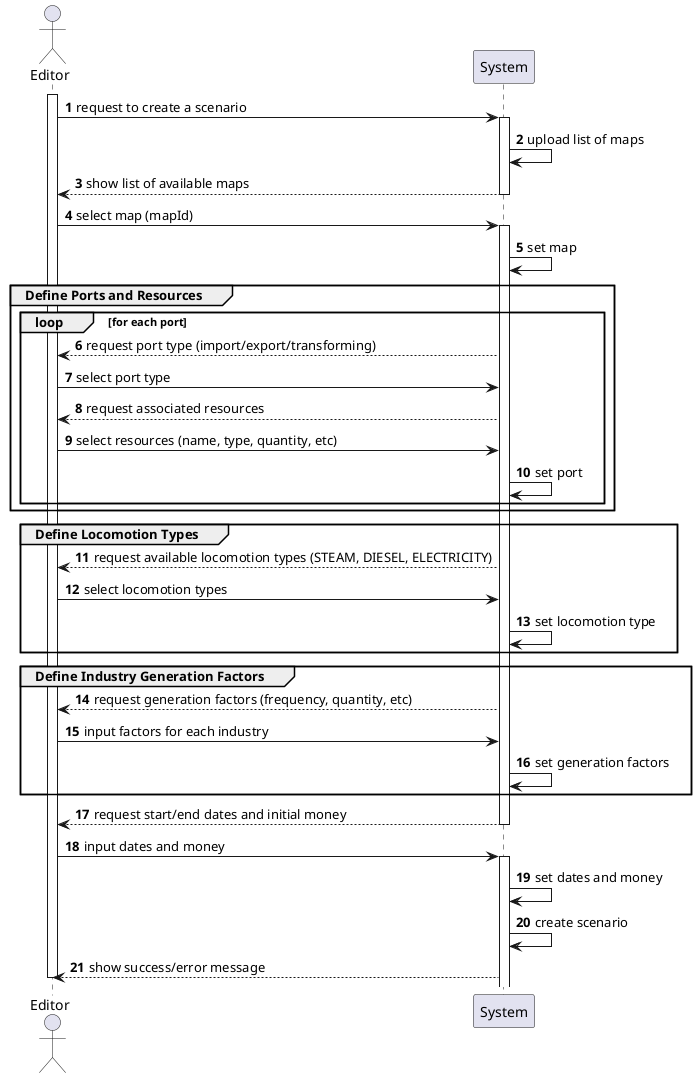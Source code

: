 @startuml
skinparam packageStyle rectangle
skinparam shadowing false
skinparam linetype ortho
autonumber

actor "Editor" as EDT
participant "System" as SYS

activate EDT
    EDT -> SYS : request to create a scenario
    activate SYS
    SYS -> SYS : upload list of maps
    SYS --> EDT : show list of available maps
    deactivate SYS
    EDT -> SYS : select map (mapId)
    activate SYS
    SYS -> SYS : set map
    group Define Ports and Resources
        loop for each port
            SYS --> EDT : request port type (import/export/transforming)
            EDT -> SYS : select port type
            SYS --> EDT : request associated resources
            EDT -> SYS : select resources (name, type, quantity, etc)
            SYS -> SYS : set port
        end
    end

    ' Definition of available locomotion types
    group Define Locomotion Types
        SYS --> EDT : request available locomotion types (STEAM, DIESEL, ELECTRICITY)
        EDT -> SYS : select locomotion types
        SYS -> SYS : set locomotion type
    end

    ' Definition of industry generation factors
    group Define Industry Generation Factors
        SYS --> EDT : request generation factors (frequency, quantity, etc)
        EDT -> SYS : input factors for each industry
        SYS -> SYS : set generation factors
    end

    ' Definition of dates and initial money
    SYS --> EDT : request start/end dates and initial money
    deactivate SYS
    EDT -> SYS : input dates and money
    activate SYS
    SYS -> SYS : set dates and money
    SYS -> SYS : create scenario
    SYS --> EDT : show success/error message
deactivate EDT
@enduml
